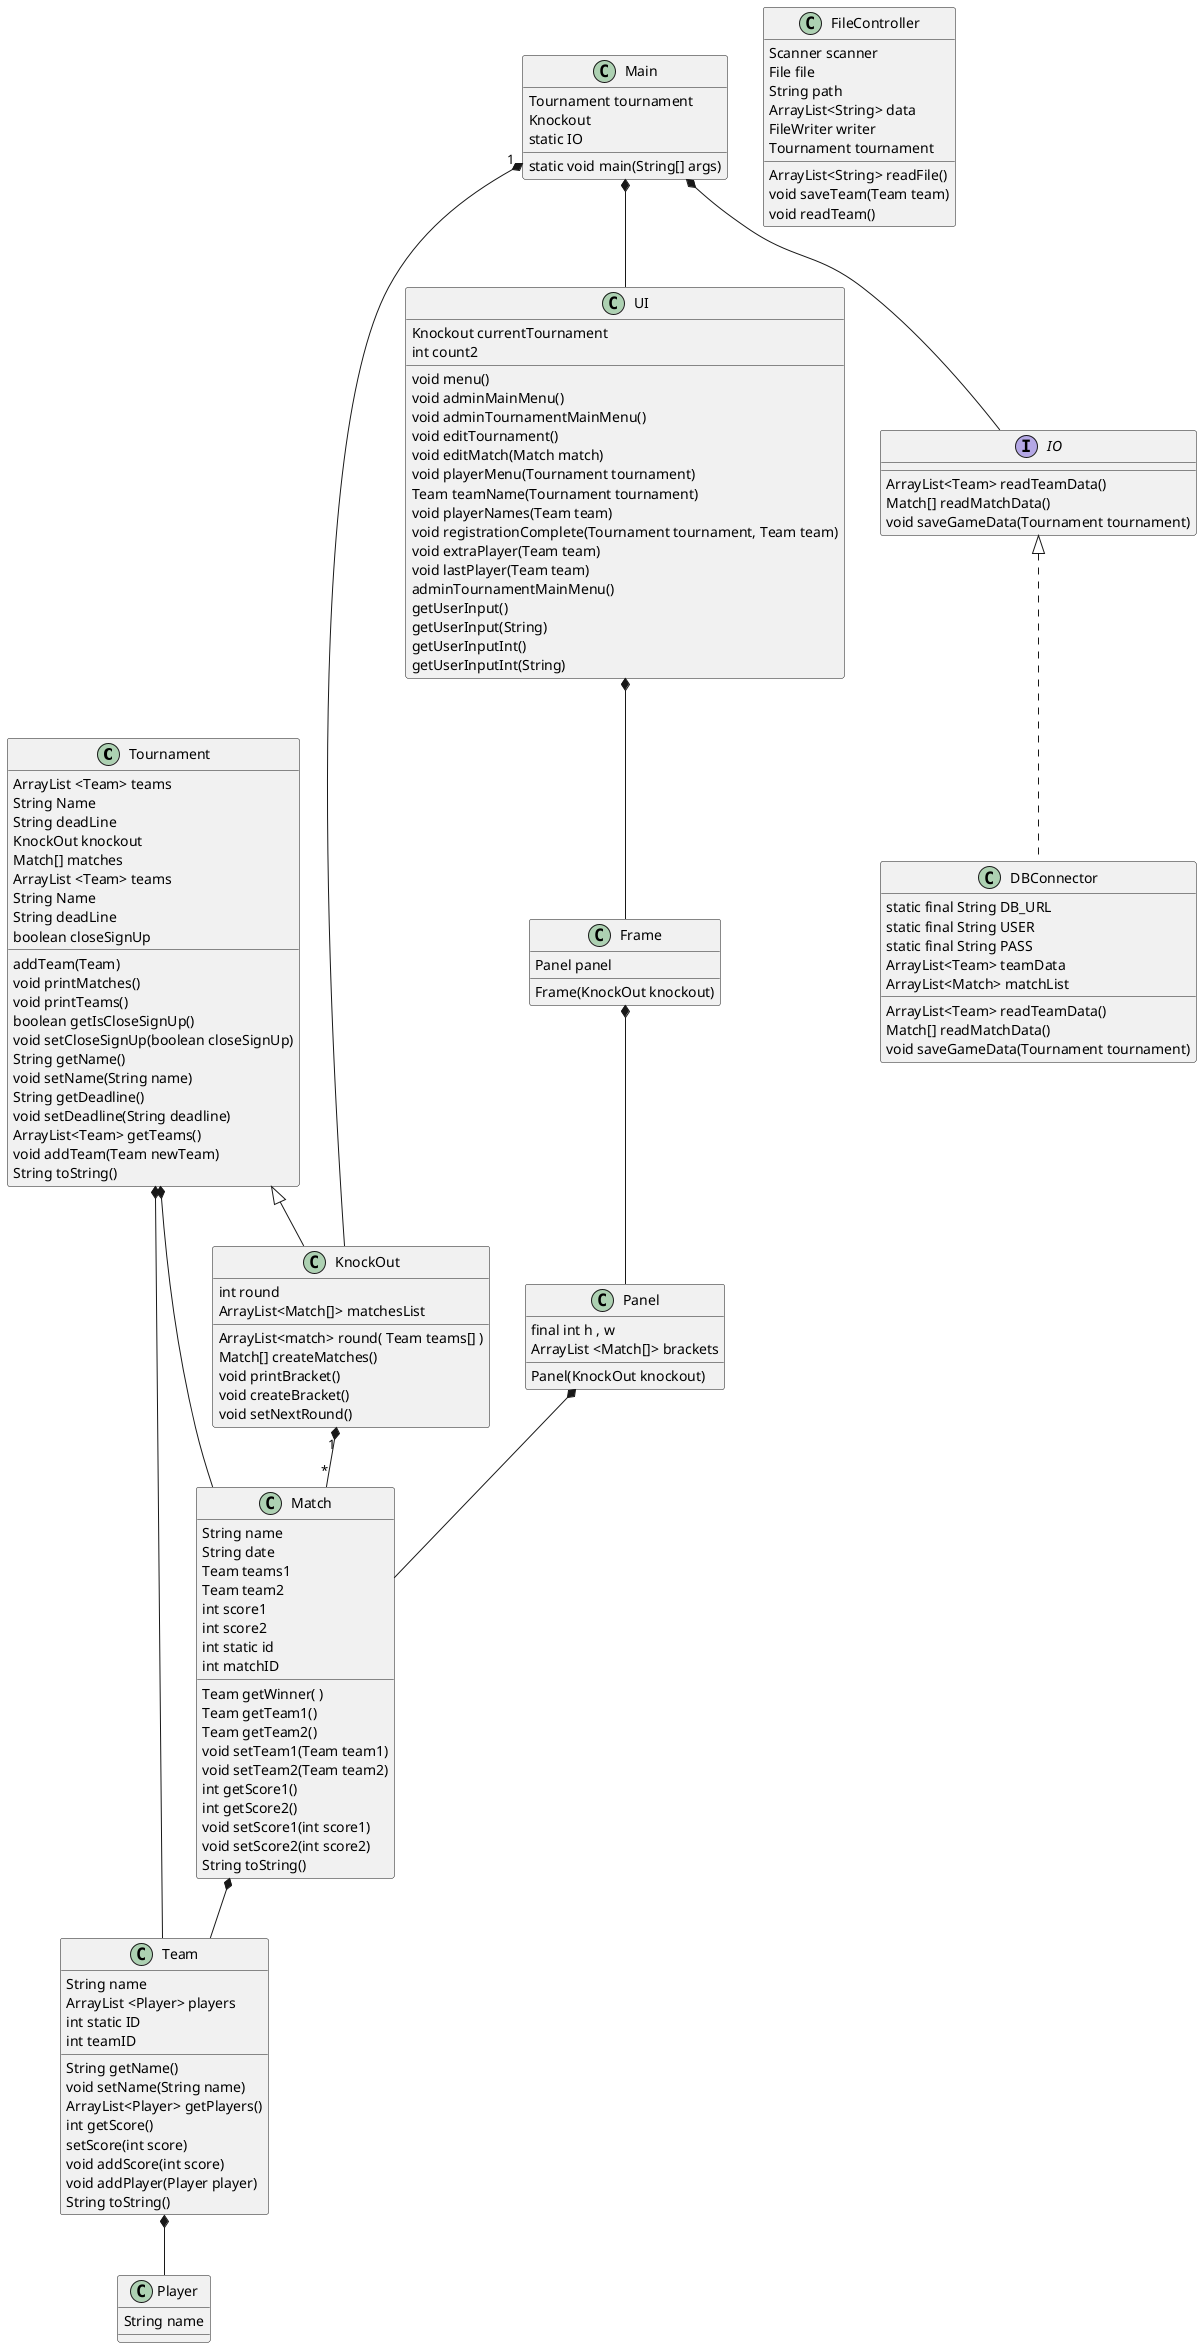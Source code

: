 @startuml
'https://plantuml.com/class-diagram


class Tournament
'class Foosball
'class GroupTournament
class KnockOut
class Player
class Match
class Team
class UI
interface IO
class Panel
class Frame
class DBConnector


Main "1" *-- KnockOut
Tournament <|-- KnockOut
Tournament *-- Team

Main *-- IO
IO<|.. DBConnector
UI *--Frame
Frame*--Panel
'Tournament <-- Foosball
'Foosball <|-- KnockOut
'Foosball <|-- GroupTournament

'GroupTournament *-- Match


Tournament : ArrayList <Team> teams
Tournament : String Name
Tournament : String deadLine
Tournament : KnockOut knockout
Tournament : addTeam(Team)

KnockOut : ArrayList<match> round( Team teams[] )
KnockOut : int round

KnockOut "1" *-- "*" Match
Tournament *-- Match
'GroupTournament *-- Match

'FileController *-- Tournament
Main *-- UI


Match  *--  Team
Team   *--  Player
Panel *-- Match


UI : Knockout currentTournament
UI : int count2
UI : void menu()
UI : void adminMainMenu()
UI : void adminTournamentMainMenu()
UI : void editTournament()
UI : void editMatch(Match match)
UI : void playerMenu(Tournament tournament)
UI : Team teamName(Tournament tournament)
UI : void playerNames(Team team)
UI : void registrationComplete(Tournament tournament, Team team)
UI : void extraPlayer(Team team)
UI : void lastPlayer(Team team)

FileController : Scanner scanner
FileController : File file
FileController : String path
FileController : ArrayList<String> data
FileController : FileWriter writer
FileController : Tournament tournament
FileController : ArrayList<String> readFile()
FileController : void saveTeam(Team team)
FileController : void readTeam()

Main : Tournament tournament
Main : Knockout
Main : static IO
Main : static void main(String[] args)

Tournament : Match[] matches
Tournament : ArrayList <Team> teams
Tournament : String Name
Tournament : String deadLine
Tournament : boolean closeSignUp
Tournament : void printMatches()
Tournament : void printTeams()
Tournament : boolean getIsCloseSignUp()
Tournament : void setCloseSignUp(boolean closeSignUp)
Tournament : String getName()
Tournament : void setName(String name)
Tournament : String getDeadline()
Tournament : void setDeadline(String deadline)
Tournament : ArrayList<Team> getTeams()
Tournament : void addTeam(Team newTeam)
Tournament : String toString()

KnockOut : ArrayList<Match[]> matchesList
KnockOut : Match[] createMatches()
KnockOut : void printBracket()
KnockOut : void createBracket()
KnockOut : void setNextRound()

'Team array maybe?
Match : String name
Match : String date
Match : Team teams1
Match : Team team2
Match : int score1
Match : int score2
Match : int static id
Match : int matchID

Match : Team getWinner( )
Match : Team getTeam1()
Match : Team getTeam2()
Match : void setTeam1(Team team1)
Match : void setTeam2(Team team2)
Match : int getScore1()
Match : int getScore2()
Match : void setScore1(int score1)
Match : void setScore2(int score2)
Match : String toString()

Team : String name
Team : ArrayList <Player> players
Team : String getName()
Team : void setName(String name)
Team : ArrayList<Player> getPlayers()
Team : int getScore()
Team : setScore(int score)
Team : void addScore(int score)
Team : void addPlayer(Player player)
Team : String toString()
Team : int static ID
Team : int teamID

Player : String name

Frame : Panel panel
Frame : Frame(KnockOut knockout)

Panel : Panel(KnockOut knockout)
Panel : final int h , w
Panel : ArrayList <Match[]> brackets

UI : adminTournamentMainMenu()
UI : getUserInput()
UI : getUserInput(String)
UI : getUserInputInt()
UI : getUserInputInt(String)

IO : ArrayList<Team> readTeamData()
IO : Match[] readMatchData()
IO : void saveGameData(Tournament tournament)

DBConnector : static final String DB_URL
DBConnector : static final String USER
DBConnector : static final String PASS
DBConnector : ArrayList<Team> teamData
DBConnector : ArrayList<Match> matchList

DBConnector : ArrayList<Team> readTeamData()
DBConnector : Match[] readMatchData()
DBConnector : void saveGameData(Tournament tournament)

@enduml